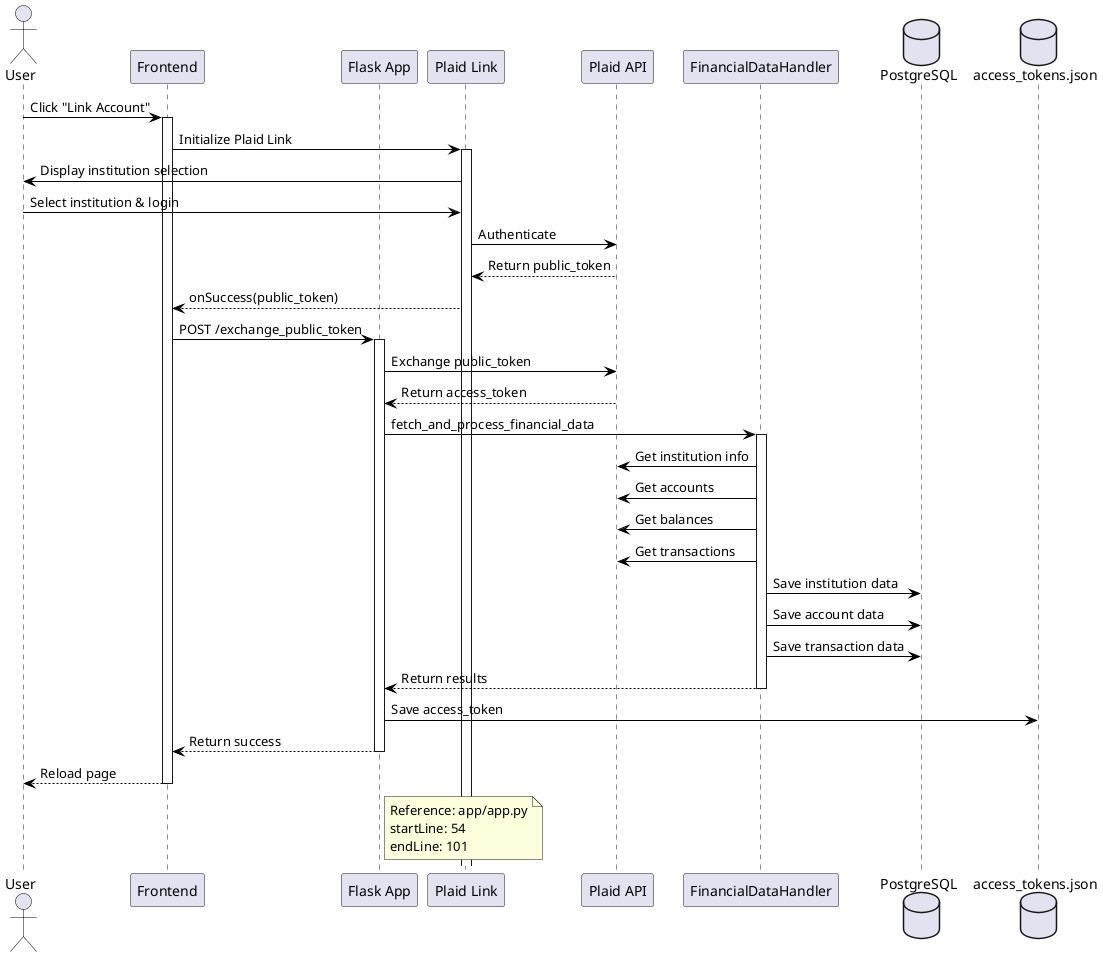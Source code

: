 @startuml Account Linking Process

skinparam {
    BackgroundColor white
    ArrowColor black
    ActorBorderColor black
    LifelineBackgroundColor white
}

actor User
participant "Frontend" as FE
participant "Flask App" as App
participant "Plaid Link" as PlaidLink
participant "Plaid API" as PlaidAPI
participant "FinancialDataHandler" as Handler
database "PostgreSQL" as DB
database "access_tokens.json" as TokenFile

User -> FE: Click "Link Account"
activate FE

FE -> PlaidLink: Initialize Plaid Link
activate PlaidLink

PlaidLink -> User: Display institution selection
User -> PlaidLink: Select institution & login
PlaidLink -> PlaidAPI: Authenticate
PlaidAPI --> PlaidLink: Return public_token
PlaidLink --> FE: onSuccess(public_token)

FE -> App: POST /exchange_public_token
activate App

App -> PlaidAPI: Exchange public_token
PlaidAPI --> App: Return access_token

App -> Handler: fetch_and_process_financial_data
activate Handler

Handler -> PlaidAPI: Get institution info
Handler -> PlaidAPI: Get accounts
Handler -> PlaidAPI: Get balances
Handler -> PlaidAPI: Get transactions

Handler -> DB: Save institution data
Handler -> DB: Save account data
Handler -> DB: Save transaction data

Handler --> App: Return results
deactivate Handler

App -> TokenFile: Save access_token
App --> FE: Return success
deactivate App

FE --> User: Reload page
deactivate FE

note right of App
  Reference: app/app.py
  startLine: 54
  endLine: 101
end note

@enduml 